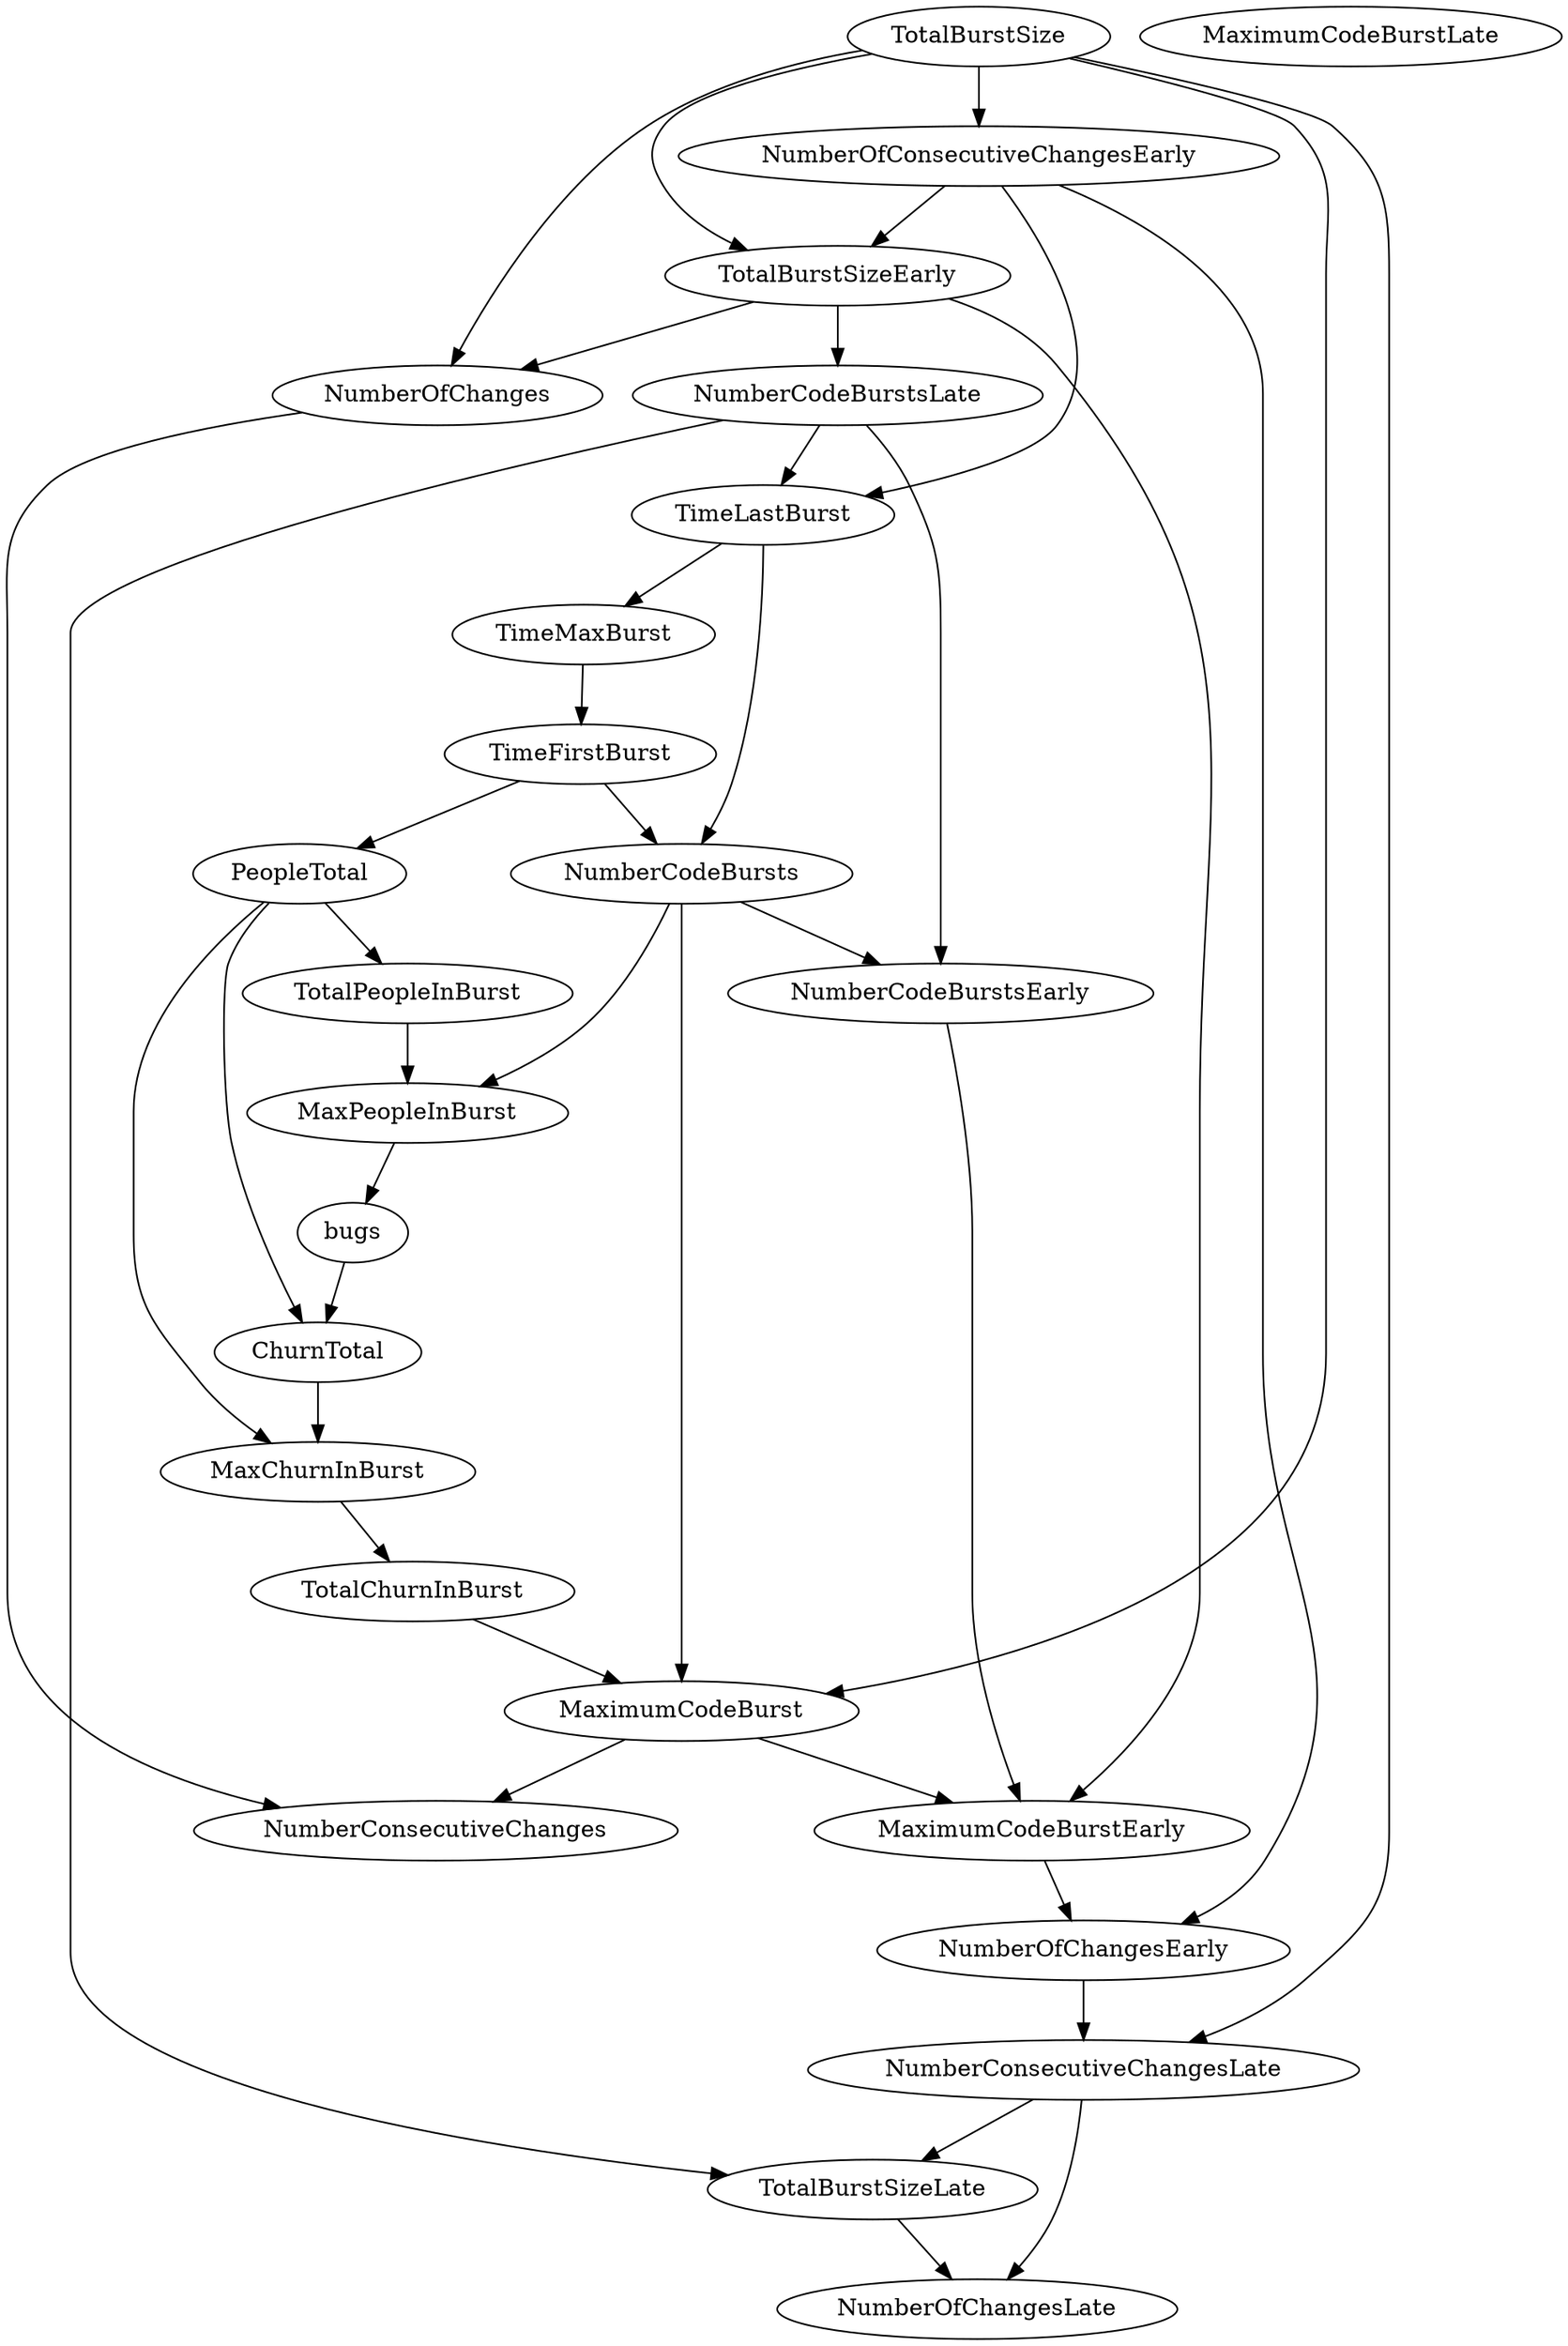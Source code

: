 digraph {
   TotalPeopleInBurst;
   MaximumCodeBurstLate;
   NumberOfChanges;
   MaxPeopleInBurst;
   TotalBurstSizeLate;
   NumberCodeBurstsLate;
   NumberOfChangesLate;
   NumberOfChangesEarly;
   MaxChurnInBurst;
   MaximumCodeBurstEarly;
   NumberCodeBurstsEarly;
   TimeFirstBurst;
   TotalChurnInBurst;
   ChurnTotal;
   MaximumCodeBurst;
   NumberOfConsecutiveChangesEarly;
   NumberConsecutiveChangesLate;
   TotalBurstSizeEarly;
   TotalBurstSize;
   TimeMaxBurst;
   NumberConsecutiveChanges;
   TimeLastBurst;
   NumberCodeBursts;
   PeopleTotal;
   bugs;
   TotalPeopleInBurst -> MaxPeopleInBurst;
   NumberOfChanges -> NumberConsecutiveChanges;
   MaxPeopleInBurst -> bugs;
   TotalBurstSizeLate -> NumberOfChangesLate;
   NumberCodeBurstsLate -> TotalBurstSizeLate;
   NumberCodeBurstsLate -> NumberCodeBurstsEarly;
   NumberCodeBurstsLate -> TimeLastBurst;
   NumberOfChangesEarly -> NumberConsecutiveChangesLate;
   MaxChurnInBurst -> TotalChurnInBurst;
   MaximumCodeBurstEarly -> NumberOfChangesEarly;
   NumberCodeBurstsEarly -> MaximumCodeBurstEarly;
   TimeFirstBurst -> NumberCodeBursts;
   TimeFirstBurst -> PeopleTotal;
   TotalChurnInBurst -> MaximumCodeBurst;
   ChurnTotal -> MaxChurnInBurst;
   MaximumCodeBurst -> MaximumCodeBurstEarly;
   MaximumCodeBurst -> NumberConsecutiveChanges;
   NumberOfConsecutiveChangesEarly -> NumberOfChangesEarly;
   NumberOfConsecutiveChangesEarly -> TotalBurstSizeEarly;
   NumberOfConsecutiveChangesEarly -> TimeLastBurst;
   NumberConsecutiveChangesLate -> TotalBurstSizeLate;
   NumberConsecutiveChangesLate -> NumberOfChangesLate;
   TotalBurstSizeEarly -> NumberOfChanges;
   TotalBurstSizeEarly -> NumberCodeBurstsLate;
   TotalBurstSizeEarly -> MaximumCodeBurstEarly;
   TotalBurstSize -> NumberOfChanges;
   TotalBurstSize -> MaximumCodeBurst;
   TotalBurstSize -> NumberOfConsecutiveChangesEarly;
   TotalBurstSize -> NumberConsecutiveChangesLate;
   TotalBurstSize -> TotalBurstSizeEarly;
   TimeMaxBurst -> TimeFirstBurst;
   TimeLastBurst -> TimeMaxBurst;
   TimeLastBurst -> NumberCodeBursts;
   NumberCodeBursts -> MaxPeopleInBurst;
   NumberCodeBursts -> NumberCodeBurstsEarly;
   NumberCodeBursts -> MaximumCodeBurst;
   PeopleTotal -> TotalPeopleInBurst;
   PeopleTotal -> MaxChurnInBurst;
   PeopleTotal -> ChurnTotal;
   bugs -> ChurnTotal;
}
